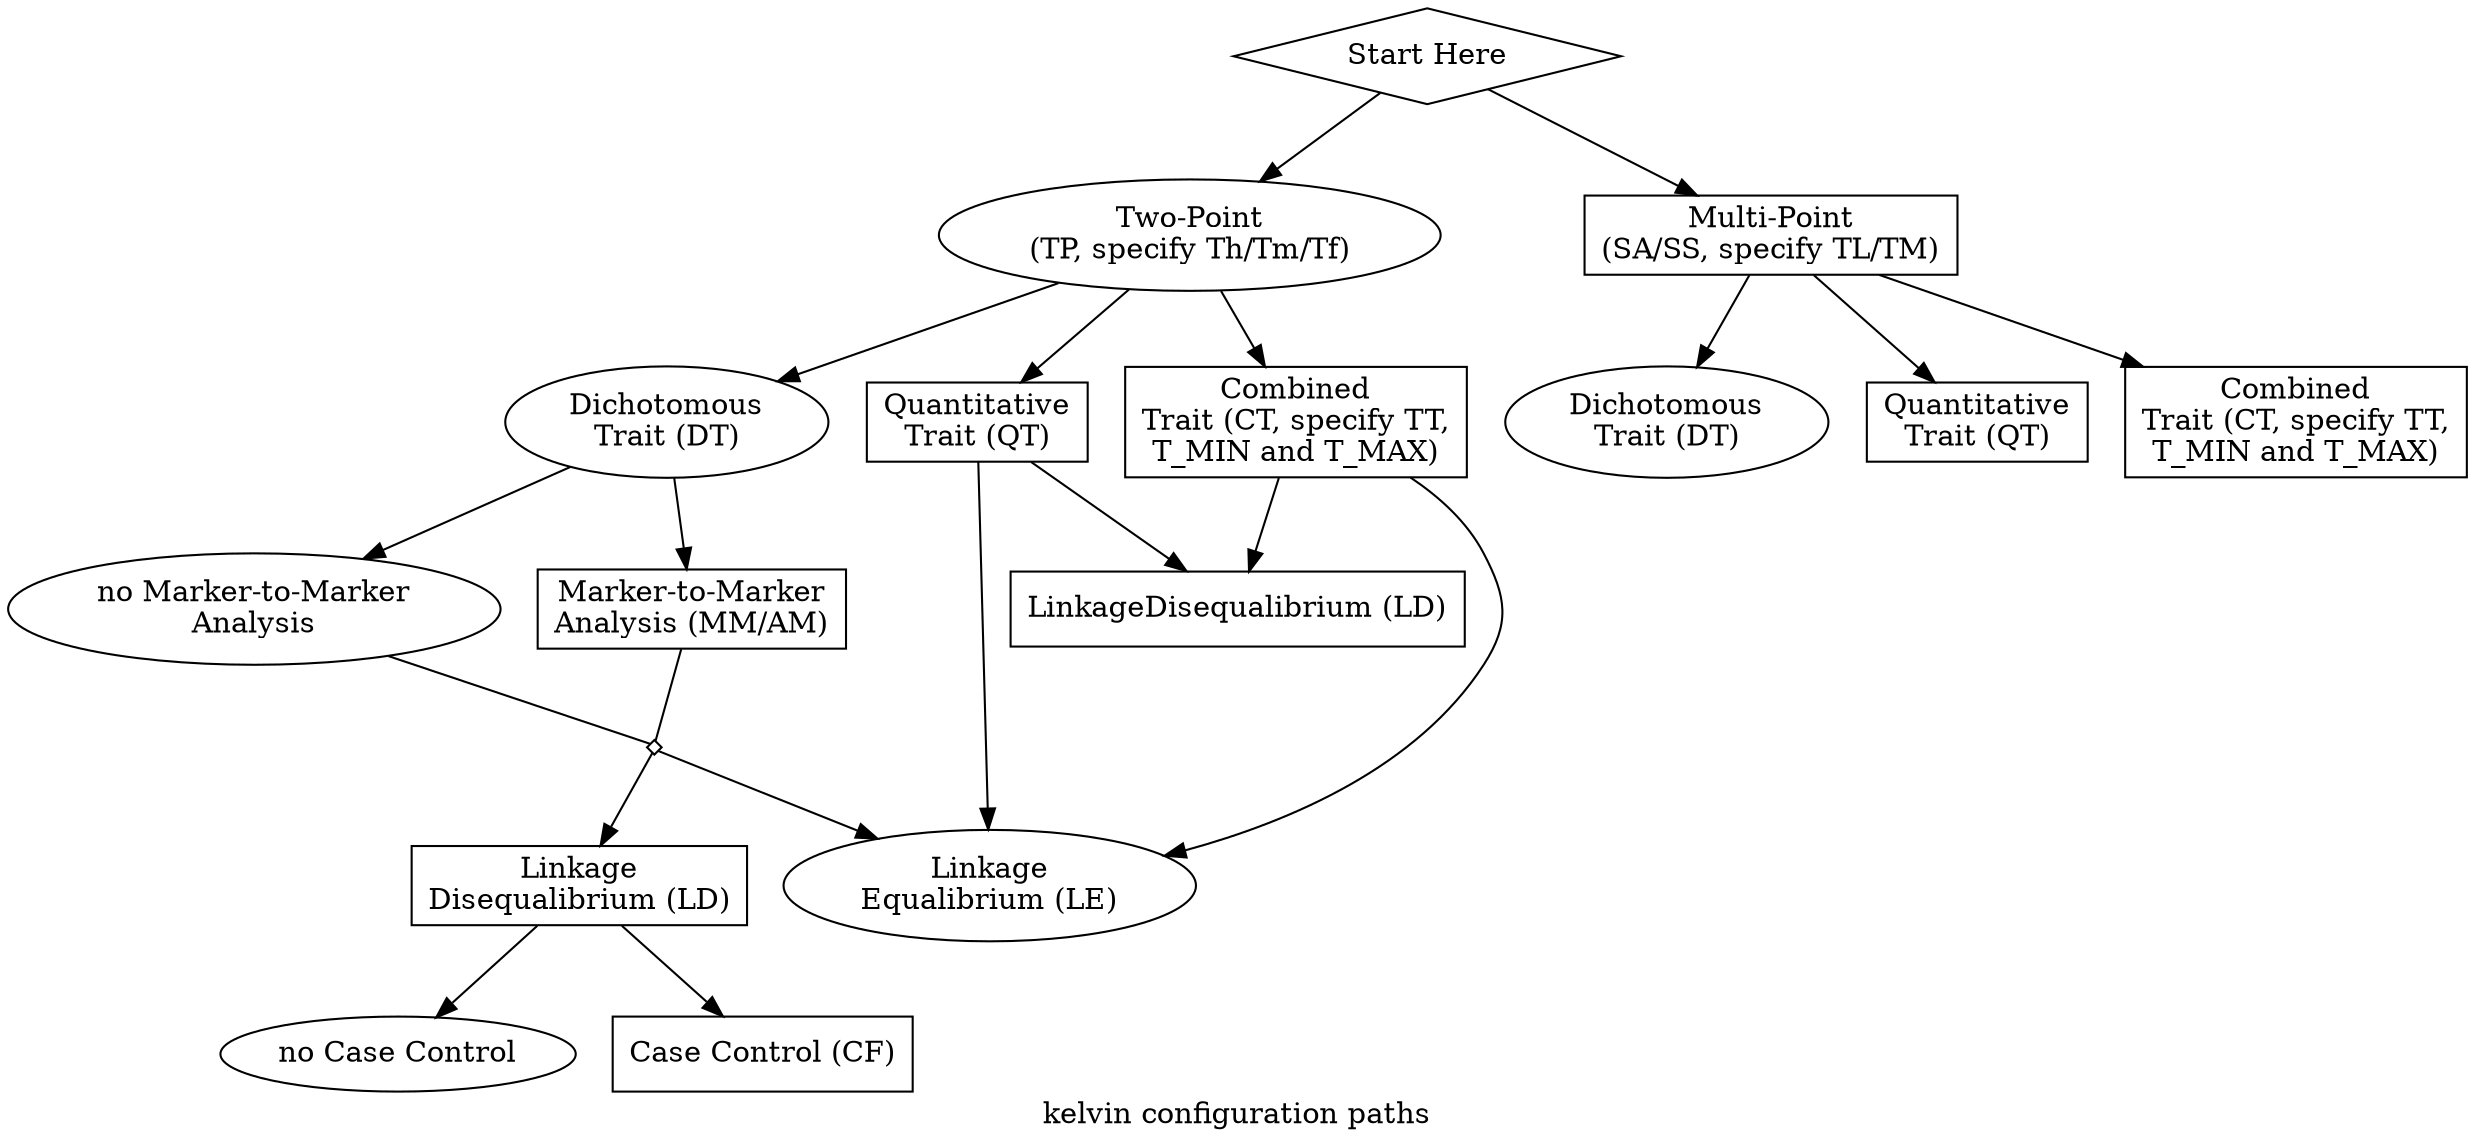 digraph kelvin_conf {
	label="kelvin configuration paths"
	"start" [shape=diamond, label="Start Here", height=.1, width=.1] ;
	"eitherMM" [shape=diamond, label="", height=.1, width=.1] ;
	"TP" [shape=ellipse, label="Two-Point\n(TP, specify Th/Tm/Tf)"] ;
	"DTTP" [shape=ellipse, label="Dichotomous\nTrait (DT)"] ;
	"DTMP" [shape=ellipse, label="Dichotomous\nTrait (DT)"] ;
	"LE" [shape=ellipse, label="Linkage\nEqualibrium (LE)"] ;
	"noMM" [shape=ellipse, label="no Marker-to-Marker\nAnalysis"] ;
	"noCC" [shape=ellipse, label="no Case Control"] ;
	"MP" [shape=box, label="Multi-Point\n(SA/SS, specify TL/TM)"] ;
	"QTTP" [shape=box, label="Quantitative\nTrait (QT)"] ;
	"QTMP" [shape=box, label="Quantitative\nTrait (QT)"] ;
	"MP" [shape=box, label="Multi-Point\n(SA/SS, specify TL/TM)"] ;
	"LDDTTP" [shape=box, label="Linkage\nDisequalibrium (LD)"] ;
	"LD" [shape=box, label="Linkage\Disequalibrium (LD)"] ;
	"MM" [shape=box, label="Marker-to-Marker\nAnalysis (MM/AM)"] ;
	"CC" [shape=box, label="Case Control (CF)"] ;
	"CTTP" [shape=box, label="Combined\nTrait (CT, specify TT,\nT_MIN and T_MAX)"] ;
	"CTMP"  [shape=box, label="Combined\nTrait (CT, specify TT,\nT_MIN and T_MAX)"] ;

	"start" -> "TP" ;
	"start" -> "MP" ;
	"TP" -> "DTTP" ;
	"TP" -> "QTTP" ;
	"TP" -> "CTTP" ;
	"MP" -> "DTMP" ;
	"MP" -> "QTMP" ;
	"MP" -> "CTMP" ;
	"DTTP" -> "MM" ;
	"DTTP" -> "noMM" ;
	"CTTP" -> "LE" ;
	"CTTP" -> "LD" ;
	"MM" -> "eitherMM" [arrowhead=none] ;
	"noMM" -> "eitherMM" [arrowhead=none] ;
	"eitherMM" -> "LE" ;
	"eitherMM" -> "LDDTTP" ;
	"LDDTTP" -> "CC" ;
	"LDDTTP" -> "noCC" ;
	"QTTP" -> "LE" ;
	"QTTP" -> "LD" ;
}
